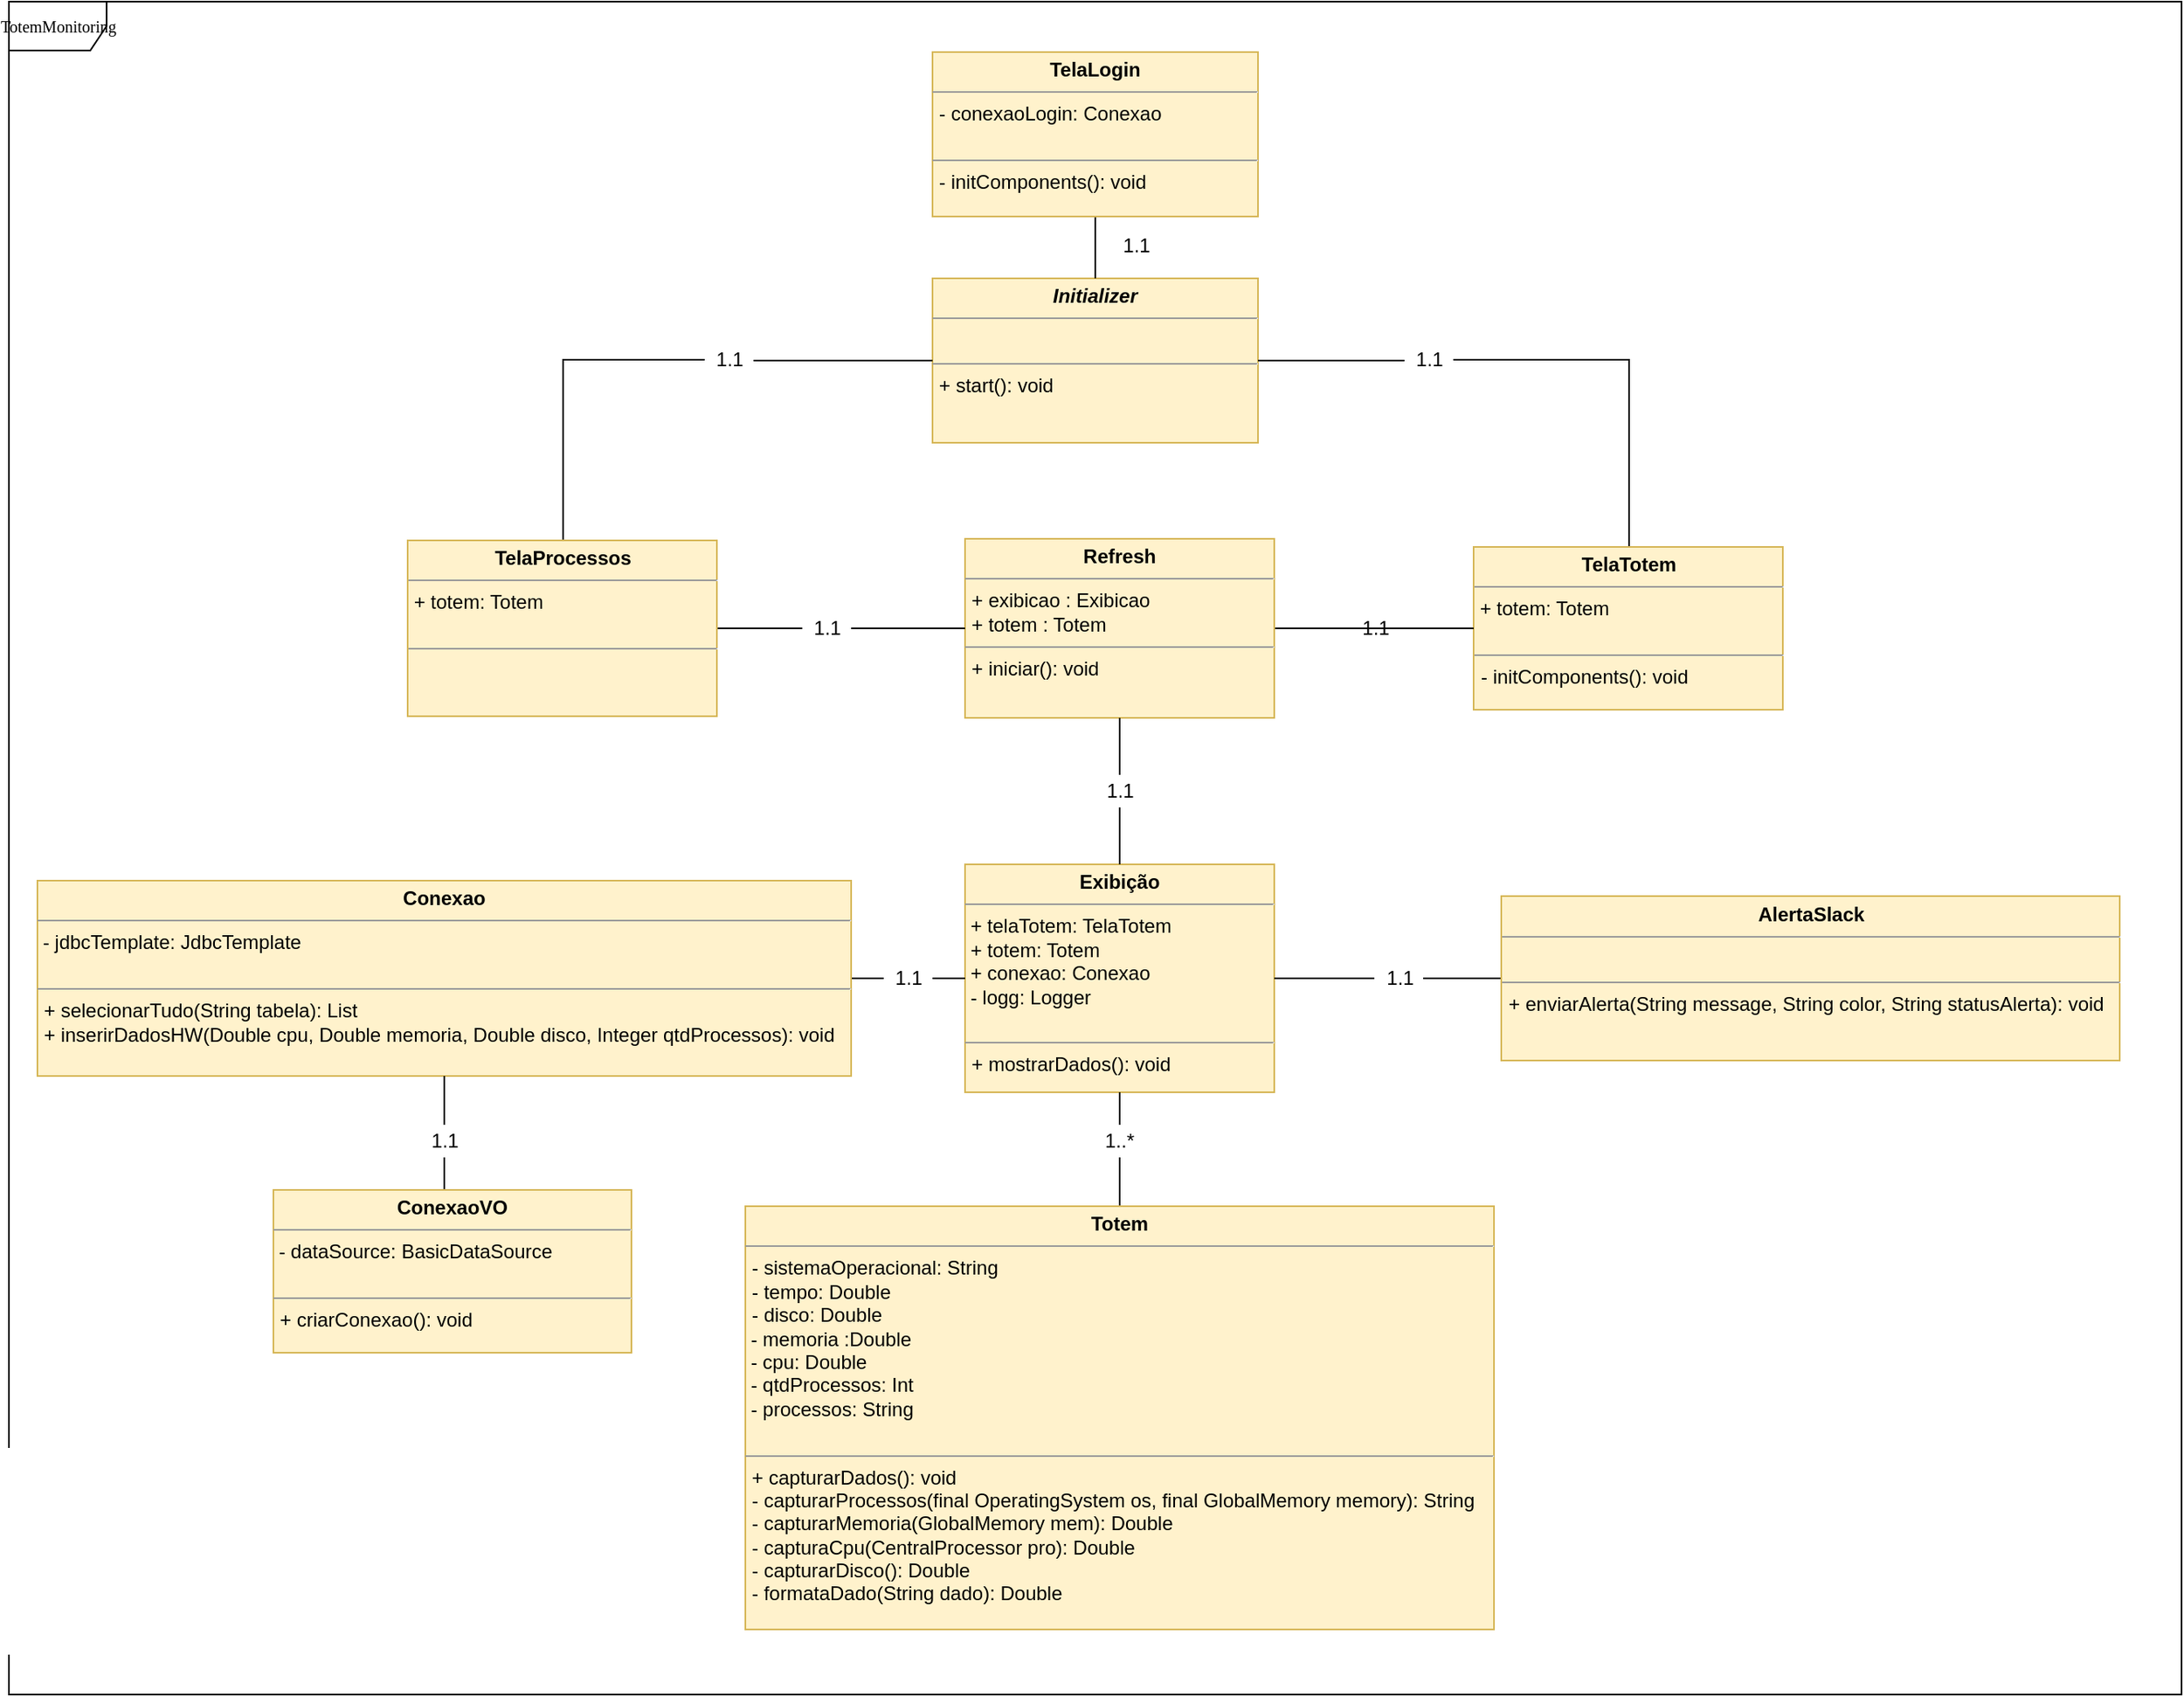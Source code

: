 <mxfile version="12.3.2" type="device" pages="1"><diagram name="Page-1" id="c4acf3e9-155e-7222-9cf6-157b1a14988f"><mxGraphModel dx="1869" dy="1689" grid="1" gridSize="10" guides="1" tooltips="1" connect="1" arrows="1" fold="1" page="1" pageScale="1" pageWidth="850" pageHeight="1100" background="#ffffff" math="0" shadow="0"><root><mxCell id="0"/><mxCell id="1" parent="0"/><mxCell id="17acba5748e5396b-1" value="TotemMonitoring" style="shape=umlFrame;whiteSpace=wrap;html=1;rounded=0;shadow=0;comic=0;labelBackgroundColor=none;strokeWidth=1;fontFamily=Verdana;fontSize=10;align=center;width=60;height=30;" parent="1" vertex="1"><mxGeometry x="-77.5" y="-80" width="1335" height="1040" as="geometry"/></mxCell><mxCell id="8h1KgTnDU4ybiR8Wh5WG-35" style="edgeStyle=orthogonalEdgeStyle;rounded=0;orthogonalLoop=1;jettySize=auto;html=1;entryX=0.5;entryY=0;entryDx=0;entryDy=0;endArrow=none;endFill=0;" edge="1" parent="1" source="8h1KgTnDU4ybiR8Wh5WG-51" target="5d2195bd80daf111-19"><mxGeometry relative="1" as="geometry"/></mxCell><mxCell id="8h1KgTnDU4ybiR8Wh5WG-43" style="edgeStyle=orthogonalEdgeStyle;rounded=0;orthogonalLoop=1;jettySize=auto;html=1;entryX=0;entryY=0.5;entryDx=0;entryDy=0;endArrow=none;endFill=0;" edge="1" parent="1" source="8h1KgTnDU4ybiR8Wh5WG-58" target="8h1KgTnDU4ybiR8Wh5WG-42"><mxGeometry relative="1" as="geometry"/></mxCell><mxCell id="8h1KgTnDU4ybiR8Wh5WG-44" style="edgeStyle=orthogonalEdgeStyle;rounded=0;orthogonalLoop=1;jettySize=auto;html=1;entryX=1;entryY=0.5;entryDx=0;entryDy=0;endArrow=none;endFill=0;" edge="1" parent="1" source="8h1KgTnDU4ybiR8Wh5WG-60" target="8h1KgTnDU4ybiR8Wh5WG-40"><mxGeometry relative="1" as="geometry"/></mxCell><mxCell id="5d2195bd80daf111-15" value="&lt;p style=&quot;margin: 0px ; margin-top: 4px ; text-align: center&quot;&gt;&lt;b&gt;Exibição&lt;/b&gt;&lt;/p&gt;&lt;hr size=&quot;1&quot;&gt;&lt;span style=&quot;white-space: normal&quot;&gt;&amp;nbsp;+ telaTotem: TelaTotem&lt;br&gt;&amp;nbsp;+ totem: Totem&lt;br&gt;&amp;nbsp;+ conexao: Conexao&lt;br&gt;&amp;nbsp;- logg: Logger&lt;br&gt;&lt;/span&gt;&lt;p style=&quot;margin: 0px ; margin-left: 4px&quot;&gt;&lt;br&gt;&lt;/p&gt;&lt;hr size=&quot;1&quot;&gt;&lt;p style=&quot;margin: 0px ; margin-left: 4px&quot;&gt;+ mostrarDados(): void&lt;/p&gt;" style="verticalAlign=top;align=left;overflow=fill;fontSize=12;fontFamily=Helvetica;html=1;rounded=0;shadow=0;comic=0;labelBackgroundColor=none;strokeWidth=1;fillColor=#fff2cc;strokeColor=#d6b656;" parent="1" vertex="1"><mxGeometry x="510" y="450" width="190" height="140" as="geometry"/></mxCell><mxCell id="8h1KgTnDU4ybiR8Wh5WG-10" style="edgeStyle=orthogonalEdgeStyle;rounded=0;orthogonalLoop=1;jettySize=auto;html=1;endArrow=none;endFill=0;" edge="1" parent="1" source="8h1KgTnDU4ybiR8Wh5WG-49" target="8-MUjTlmlI8hC00vOWtE-14"><mxGeometry relative="1" as="geometry"><Array as="points"><mxPoint x="918" y="140"/></Array></mxGeometry></mxCell><mxCell id="8h1KgTnDU4ybiR8Wh5WG-15" style="edgeStyle=orthogonalEdgeStyle;rounded=0;orthogonalLoop=1;jettySize=auto;html=1;endArrow=none;endFill=0;" edge="1" parent="1" source="8h1KgTnDU4ybiR8Wh5WG-47" target="8-MUjTlmlI8hC00vOWtE-19"><mxGeometry relative="1" as="geometry"><Array as="points"><mxPoint x="263" y="140"/></Array></mxGeometry></mxCell><mxCell id="5d2195bd80daf111-18" value="&lt;p style=&quot;margin: 0px ; margin-top: 4px ; text-align: center&quot;&gt;&lt;i&gt;&lt;b&gt;Initializer&lt;/b&gt;&lt;/i&gt;&lt;br&gt;&lt;/p&gt;&lt;hr size=&quot;1&quot;&gt;&lt;p style=&quot;margin: 0px ; margin-left: 4px&quot;&gt;&lt;br&gt;&lt;/p&gt;&lt;hr size=&quot;1&quot;&gt;&lt;p style=&quot;margin: 0px ; margin-left: 4px&quot;&gt;+ start(): void&lt;br&gt;&lt;br&gt;&lt;/p&gt;" style="verticalAlign=top;align=left;overflow=fill;fontSize=12;fontFamily=Helvetica;html=1;rounded=0;shadow=0;comic=0;labelBackgroundColor=none;strokeWidth=1;fillColor=#fff2cc;strokeColor=#d6b656;" parent="1" vertex="1"><mxGeometry x="490" y="90" width="200" height="101" as="geometry"/></mxCell><mxCell id="5d2195bd80daf111-19" value="&lt;p style=&quot;margin: 0px ; margin-top: 4px ; text-align: center&quot;&gt;&lt;b&gt;Totem&lt;/b&gt;&lt;/p&gt;&lt;hr size=&quot;1&quot;&gt;&lt;p style=&quot;margin: 0px ; margin-left: 4px&quot;&gt;- sistemaOperacional: String&lt;br&gt;- tempo: Double&lt;/p&gt;&lt;p style=&quot;margin: 0px ; margin-left: 4px&quot;&gt;- disco: Double&lt;br&gt;&lt;/p&gt;&lt;div&gt;&amp;nbsp;- memoria :Double&lt;br&gt;&lt;/div&gt;&lt;div&gt;&amp;nbsp;- cpu: Double&lt;br&gt;&lt;/div&gt;&lt;div&gt;&lt;div&gt;&amp;nbsp;- qtdProcessos: Int&lt;br&gt;&lt;/div&gt;&lt;div&gt;&lt;div&gt;&amp;nbsp;- processos: String&lt;/div&gt;&lt;/div&gt;&lt;/div&gt;&lt;div&gt;&lt;br&gt;&lt;/div&gt;&lt;hr size=&quot;1&quot;&gt;&lt;p style=&quot;margin: 0px ; margin-left: 4px&quot;&gt;+ capturarDados(): void&lt;/p&gt;&lt;p style=&quot;margin: 0px ; margin-left: 4px&quot;&gt;- capturarProcessos(final OperatingSystem os, final GlobalMemory memory): String&lt;/p&gt;&lt;p style=&quot;margin: 0px ; margin-left: 4px&quot;&gt;- capturarMemoria(GlobalMemory mem): Double&lt;/p&gt;&lt;p style=&quot;margin: 0px ; margin-left: 4px&quot;&gt;- capturaCpu(CentralProcessor pro): Double&lt;/p&gt;&lt;p style=&quot;margin: 0px ; margin-left: 4px&quot;&gt;- capturarDisco(): Double&lt;/p&gt;&lt;p style=&quot;margin: 0px ; margin-left: 4px&quot;&gt;- formataDado(String dado): Double&lt;/p&gt;&lt;p style=&quot;margin: 0px ; margin-left: 4px&quot;&gt;&lt;br&gt;&lt;/p&gt;&lt;p style=&quot;margin: 0px ; margin-left: 4px&quot;&gt;&lt;br&gt;&lt;br&gt;&lt;/p&gt;" style="verticalAlign=top;align=left;overflow=fill;fontSize=12;fontFamily=Helvetica;html=1;rounded=0;shadow=0;comic=0;labelBackgroundColor=none;strokeWidth=1;fillColor=#fff2cc;strokeColor=#d6b656;" parent="1" vertex="1"><mxGeometry x="375" y="660" width="460" height="260" as="geometry"/></mxCell><mxCell id="8-MUjTlmlI8hC00vOWtE-14" value="&lt;p style=&quot;margin: 0px ; margin-top: 4px ; text-align: center&quot;&gt;&lt;b&gt;TelaTotem&lt;/b&gt;&lt;/p&gt;&lt;hr size=&quot;1&quot;&gt;&lt;span style=&quot;white-space: normal&quot;&gt;&amp;nbsp;+ totem: Totem&lt;/span&gt;&lt;p style=&quot;margin: 0px ; margin-left: 4px&quot;&gt;&lt;br&gt;&lt;/p&gt;&lt;hr size=&quot;1&quot;&gt;&lt;p style=&quot;margin: 0px ; margin-left: 4px&quot;&gt;- initComponents(): void&lt;/p&gt;&lt;p style=&quot;margin: 0px ; margin-left: 4px&quot;&gt;&lt;br&gt;&lt;/p&gt;" style="verticalAlign=top;align=left;overflow=fill;fontSize=12;fontFamily=Helvetica;html=1;rounded=0;shadow=0;comic=0;labelBackgroundColor=none;strokeWidth=1;fillColor=#fff2cc;strokeColor=#d6b656;" parent="1" vertex="1"><mxGeometry x="822.5" y="255" width="190" height="100" as="geometry"/></mxCell><mxCell id="8h1KgTnDU4ybiR8Wh5WG-31" style="edgeStyle=orthogonalEdgeStyle;rounded=0;orthogonalLoop=1;jettySize=auto;html=1;endArrow=none;endFill=0;" edge="1" parent="1" source="8h1KgTnDU4ybiR8Wh5WG-53" target="8-MUjTlmlI8hC00vOWtE-19"><mxGeometry relative="1" as="geometry"/></mxCell><mxCell id="8h1KgTnDU4ybiR8Wh5WG-32" style="edgeStyle=orthogonalEdgeStyle;rounded=0;orthogonalLoop=1;jettySize=auto;html=1;entryX=0;entryY=0.5;entryDx=0;entryDy=0;endArrow=none;endFill=0;" edge="1" parent="1" source="8-MUjTlmlI8hC00vOWtE-16" target="8-MUjTlmlI8hC00vOWtE-14"><mxGeometry relative="1" as="geometry"/></mxCell><mxCell id="8h1KgTnDU4ybiR8Wh5WG-33" style="edgeStyle=orthogonalEdgeStyle;rounded=0;orthogonalLoop=1;jettySize=auto;html=1;endArrow=none;endFill=0;" edge="1" parent="1" source="8h1KgTnDU4ybiR8Wh5WG-56" target="5d2195bd80daf111-15"><mxGeometry relative="1" as="geometry"/></mxCell><mxCell id="8-MUjTlmlI8hC00vOWtE-16" value="&lt;p style=&quot;margin: 0px ; margin-top: 4px ; text-align: center&quot;&gt;&lt;b&gt;Refresh&lt;/b&gt;&lt;/p&gt;&lt;hr size=&quot;1&quot;&gt;&lt;p style=&quot;margin: 0px ; margin-left: 4px&quot;&gt;+ exibicao : Exibicao&lt;/p&gt;&lt;p style=&quot;margin: 0px ; margin-left: 4px&quot;&gt;+ totem : Totem&lt;/p&gt;&lt;hr size=&quot;1&quot;&gt;&lt;p style=&quot;margin: 0px ; margin-left: 4px&quot;&gt;+ iniciar(): void&lt;/p&gt;&lt;p style=&quot;margin: 0px ; margin-left: 4px&quot;&gt;&lt;br&gt;&lt;/p&gt;" style="verticalAlign=top;align=left;overflow=fill;fontSize=12;fontFamily=Helvetica;html=1;rounded=0;shadow=0;comic=0;labelBackgroundColor=none;strokeWidth=1;fillColor=#fff2cc;strokeColor=#d6b656;" parent="1" vertex="1"><mxGeometry x="510" y="250" width="190" height="110" as="geometry"/></mxCell><mxCell id="8-MUjTlmlI8hC00vOWtE-19" value="&lt;p style=&quot;margin: 0px ; margin-top: 4px ; text-align: center&quot;&gt;&lt;b&gt;TelaProcessos&lt;/b&gt;&lt;/p&gt;&lt;hr size=&quot;1&quot;&gt;&lt;span style=&quot;white-space: normal&quot;&gt;&amp;nbsp;+ totem: Totem&lt;br&gt;&lt;/span&gt;&lt;p style=&quot;margin: 0px ; margin-left: 4px&quot;&gt;&lt;br&gt;&lt;/p&gt;&lt;hr size=&quot;1&quot;&gt;&lt;p style=&quot;margin: 0px ; margin-left: 4px&quot;&gt;&lt;br&gt;&lt;/p&gt;" style="verticalAlign=top;align=left;overflow=fill;fontSize=12;fontFamily=Helvetica;html=1;rounded=0;shadow=0;comic=0;labelBackgroundColor=none;strokeWidth=1;fillColor=#fff2cc;strokeColor=#d6b656;" parent="1" vertex="1"><mxGeometry x="167.5" y="251" width="190" height="108" as="geometry"/></mxCell><mxCell id="8h1KgTnDU4ybiR8Wh5WG-8" style="edgeStyle=orthogonalEdgeStyle;rounded=0;orthogonalLoop=1;jettySize=auto;html=1;endArrow=none;endFill=0;" edge="1" parent="1" source="jBDV8R20NykrOHlvGsZO-5" target="5d2195bd80daf111-18"><mxGeometry relative="1" as="geometry"/></mxCell><mxCell id="jBDV8R20NykrOHlvGsZO-5" value="&lt;p style=&quot;margin: 0px ; margin-top: 4px ; text-align: center&quot;&gt;&lt;b&gt;TelaLogin&lt;/b&gt;&lt;/p&gt;&lt;hr size=&quot;1&quot;&gt;&lt;p style=&quot;margin: 0px ; margin-left: 4px&quot;&gt;- conexaoLogin: Conexao&lt;/p&gt;&lt;p style=&quot;margin: 0px ; margin-left: 4px&quot;&gt;&lt;br&gt;&lt;/p&gt;&lt;hr size=&quot;1&quot;&gt;&lt;p style=&quot;margin: 0px ; margin-left: 4px&quot;&gt;- initComponents(): void&lt;/p&gt;" style="verticalAlign=top;align=left;overflow=fill;fontSize=12;fontFamily=Helvetica;html=1;rounded=0;shadow=0;comic=0;labelBackgroundColor=none;strokeWidth=1;fillColor=#fff2cc;strokeColor=#d6b656;" parent="1" vertex="1"><mxGeometry x="490" y="-49" width="200" height="101" as="geometry"/></mxCell><mxCell id="8h1KgTnDU4ybiR8Wh5WG-45" style="edgeStyle=orthogonalEdgeStyle;rounded=0;orthogonalLoop=1;jettySize=auto;html=1;entryX=0.5;entryY=0;entryDx=0;entryDy=0;endArrow=none;endFill=0;" edge="1" parent="1" source="8h1KgTnDU4ybiR8Wh5WG-63" target="8h1KgTnDU4ybiR8Wh5WG-41"><mxGeometry relative="1" as="geometry"/></mxCell><mxCell id="8h1KgTnDU4ybiR8Wh5WG-40" value="&lt;p style=&quot;margin: 0px ; margin-top: 4px ; text-align: center&quot;&gt;&lt;b&gt;Conexao&lt;/b&gt;&lt;/p&gt;&lt;hr size=&quot;1&quot;&gt;&lt;span style=&quot;white-space: normal&quot;&gt;&amp;nbsp;- jdbcTemplate: JdbcTemplate&lt;br&gt;&lt;br&gt;&lt;/span&gt;&lt;hr size=&quot;1&quot;&gt;&lt;p style=&quot;margin: 0px ; margin-left: 4px&quot;&gt;+ selecionarTudo(String tabela): List&lt;/p&gt;&lt;p style=&quot;margin: 0px ; margin-left: 4px&quot;&gt;+ inserirDadosHW(Double cpu, Double memoria, Double disco, Integer qtdProcessos): void&lt;/p&gt;&lt;p style=&quot;margin: 0px ; margin-left: 4px&quot;&gt;&lt;br&gt;&lt;/p&gt;" style="verticalAlign=top;align=left;overflow=fill;fontSize=12;fontFamily=Helvetica;html=1;rounded=0;shadow=0;comic=0;labelBackgroundColor=none;strokeWidth=1;fillColor=#fff2cc;strokeColor=#d6b656;" vertex="1" parent="1"><mxGeometry x="-60" y="460" width="500" height="120" as="geometry"/></mxCell><mxCell id="8h1KgTnDU4ybiR8Wh5WG-41" value="&lt;p style=&quot;margin: 0px ; margin-top: 4px ; text-align: center&quot;&gt;&lt;b&gt;ConexaoVO&lt;/b&gt;&lt;/p&gt;&lt;hr size=&quot;1&quot;&gt;&lt;span style=&quot;white-space: normal&quot;&gt;&amp;nbsp;- dataSource: BasicDataSource&lt;br&gt;&lt;br&gt;&lt;/span&gt;&lt;hr size=&quot;1&quot;&gt;&lt;p style=&quot;margin: 0px ; margin-left: 4px&quot;&gt;+ criarConexao(): void&lt;/p&gt;" style="verticalAlign=top;align=left;overflow=fill;fontSize=12;fontFamily=Helvetica;html=1;rounded=0;shadow=0;comic=0;labelBackgroundColor=none;strokeWidth=1;fillColor=#fff2cc;strokeColor=#d6b656;" vertex="1" parent="1"><mxGeometry x="85" y="650" width="220" height="100" as="geometry"/></mxCell><mxCell id="8h1KgTnDU4ybiR8Wh5WG-42" value="&lt;p style=&quot;margin: 0px ; margin-top: 4px ; text-align: center&quot;&gt;&lt;b&gt;AlertaSlack&lt;/b&gt;&lt;/p&gt;&lt;hr size=&quot;1&quot;&gt;&lt;span style=&quot;white-space: normal&quot;&gt;&lt;br&gt;&lt;/span&gt;&lt;hr size=&quot;1&quot;&gt;&lt;p style=&quot;margin: 0px ; margin-left: 4px&quot;&gt;+ enviarAlerta(String message, String color, String statusAlerta): void&lt;/p&gt;" style="verticalAlign=top;align=left;overflow=fill;fontSize=12;fontFamily=Helvetica;html=1;rounded=0;shadow=0;comic=0;labelBackgroundColor=none;strokeWidth=1;fillColor=#fff2cc;strokeColor=#d6b656;" vertex="1" parent="1"><mxGeometry x="839.5" y="469.5" width="380" height="101" as="geometry"/></mxCell><mxCell id="8h1KgTnDU4ybiR8Wh5WG-46" value="1.1" style="text;html=1;align=center;verticalAlign=middle;resizable=0;points=[];;autosize=1;" vertex="1" parent="1"><mxGeometry x="600" y="60" width="30" height="20" as="geometry"/></mxCell><mxCell id="8h1KgTnDU4ybiR8Wh5WG-47" value="1.1" style="text;html=1;align=center;verticalAlign=middle;resizable=0;points=[];;autosize=1;" vertex="1" parent="1"><mxGeometry x="350" y="130" width="30" height="20" as="geometry"/></mxCell><mxCell id="8h1KgTnDU4ybiR8Wh5WG-48" style="edgeStyle=orthogonalEdgeStyle;rounded=0;orthogonalLoop=1;jettySize=auto;html=1;endArrow=none;endFill=0;" edge="1" parent="1" source="5d2195bd80daf111-18" target="8h1KgTnDU4ybiR8Wh5WG-47"><mxGeometry relative="1" as="geometry"><mxPoint x="490" y="141" as="sourcePoint"/><mxPoint x="263" y="251" as="targetPoint"/><Array as="points"><mxPoint x="435" y="141"/><mxPoint x="435" y="140"/></Array></mxGeometry></mxCell><mxCell id="8h1KgTnDU4ybiR8Wh5WG-49" value="1.1" style="text;html=1;align=center;verticalAlign=middle;resizable=0;points=[];;autosize=1;" vertex="1" parent="1"><mxGeometry x="780" y="130" width="30" height="20" as="geometry"/></mxCell><mxCell id="8h1KgTnDU4ybiR8Wh5WG-50" style="edgeStyle=orthogonalEdgeStyle;rounded=0;orthogonalLoop=1;jettySize=auto;html=1;endArrow=none;endFill=0;" edge="1" parent="1" source="5d2195bd80daf111-18" target="8h1KgTnDU4ybiR8Wh5WG-49"><mxGeometry relative="1" as="geometry"><mxPoint x="690" y="141" as="sourcePoint"/><mxPoint x="918" y="255" as="targetPoint"/><Array as="points"><mxPoint x="785" y="141"/></Array></mxGeometry></mxCell><mxCell id="8h1KgTnDU4ybiR8Wh5WG-51" value="1..*" style="text;html=1;strokeColor=none;fillColor=none;align=center;verticalAlign=middle;whiteSpace=wrap;rounded=0;shadow=0;comic=0;" vertex="1" parent="1"><mxGeometry x="585" y="610" width="40" height="20" as="geometry"/></mxCell><mxCell id="8h1KgTnDU4ybiR8Wh5WG-52" style="edgeStyle=orthogonalEdgeStyle;rounded=0;orthogonalLoop=1;jettySize=auto;html=1;entryX=0.5;entryY=0;entryDx=0;entryDy=0;endArrow=none;endFill=0;" edge="1" parent="1" source="5d2195bd80daf111-15" target="8h1KgTnDU4ybiR8Wh5WG-51"><mxGeometry relative="1" as="geometry"><mxPoint x="605" y="590" as="sourcePoint"/><mxPoint x="605" y="660" as="targetPoint"/></mxGeometry></mxCell><mxCell id="8h1KgTnDU4ybiR8Wh5WG-53" value="1.1" style="text;html=1;align=center;verticalAlign=middle;resizable=0;points=[];;autosize=1;" vertex="1" parent="1"><mxGeometry x="410" y="295" width="30" height="20" as="geometry"/></mxCell><mxCell id="8h1KgTnDU4ybiR8Wh5WG-54" style="edgeStyle=orthogonalEdgeStyle;rounded=0;orthogonalLoop=1;jettySize=auto;html=1;endArrow=none;endFill=0;" edge="1" parent="1" source="8-MUjTlmlI8hC00vOWtE-16" target="8h1KgTnDU4ybiR8Wh5WG-53"><mxGeometry relative="1" as="geometry"><mxPoint x="510" y="305" as="sourcePoint"/><mxPoint x="357.5" y="305" as="targetPoint"/></mxGeometry></mxCell><mxCell id="8h1KgTnDU4ybiR8Wh5WG-55" value="1.1" style="text;html=1;align=center;verticalAlign=middle;resizable=0;points=[];;autosize=1;" vertex="1" parent="1"><mxGeometry x="746.5" y="295" width="30" height="20" as="geometry"/></mxCell><mxCell id="8h1KgTnDU4ybiR8Wh5WG-56" value="1.1" style="text;html=1;align=center;verticalAlign=middle;resizable=0;points=[];;autosize=1;" vertex="1" parent="1"><mxGeometry x="590" y="395" width="30" height="20" as="geometry"/></mxCell><mxCell id="8h1KgTnDU4ybiR8Wh5WG-57" style="edgeStyle=orthogonalEdgeStyle;rounded=0;orthogonalLoop=1;jettySize=auto;html=1;endArrow=none;endFill=0;" edge="1" parent="1" source="8-MUjTlmlI8hC00vOWtE-16" target="8h1KgTnDU4ybiR8Wh5WG-56"><mxGeometry relative="1" as="geometry"><mxPoint x="605" y="360" as="sourcePoint"/><mxPoint x="605" y="450" as="targetPoint"/></mxGeometry></mxCell><mxCell id="8h1KgTnDU4ybiR8Wh5WG-58" value="1.1" style="text;html=1;align=center;verticalAlign=middle;resizable=0;points=[];;autosize=1;" vertex="1" parent="1"><mxGeometry x="761.5" y="510" width="30" height="20" as="geometry"/></mxCell><mxCell id="8h1KgTnDU4ybiR8Wh5WG-59" style="edgeStyle=orthogonalEdgeStyle;rounded=0;orthogonalLoop=1;jettySize=auto;html=1;entryX=0;entryY=0.5;entryDx=0;entryDy=0;endArrow=none;endFill=0;" edge="1" parent="1" source="5d2195bd80daf111-15" target="8h1KgTnDU4ybiR8Wh5WG-58"><mxGeometry relative="1" as="geometry"><mxPoint x="700" y="520" as="sourcePoint"/><mxPoint x="840" y="520" as="targetPoint"/></mxGeometry></mxCell><mxCell id="8h1KgTnDU4ybiR8Wh5WG-60" value="1.1" style="text;html=1;align=center;verticalAlign=middle;resizable=0;points=[];;autosize=1;" vertex="1" parent="1"><mxGeometry x="460" y="510" width="30" height="20" as="geometry"/></mxCell><mxCell id="8h1KgTnDU4ybiR8Wh5WG-61" style="edgeStyle=orthogonalEdgeStyle;rounded=0;orthogonalLoop=1;jettySize=auto;html=1;entryX=1;entryY=0.5;entryDx=0;entryDy=0;endArrow=none;endFill=0;" edge="1" parent="1" source="5d2195bd80daf111-15" target="8h1KgTnDU4ybiR8Wh5WG-60"><mxGeometry relative="1" as="geometry"><mxPoint x="510" y="520" as="sourcePoint"/><mxPoint x="440" y="520" as="targetPoint"/></mxGeometry></mxCell><mxCell id="8h1KgTnDU4ybiR8Wh5WG-63" value="1.1" style="text;html=1;align=center;verticalAlign=middle;resizable=0;points=[];;autosize=1;" vertex="1" parent="1"><mxGeometry x="175" y="610" width="30" height="20" as="geometry"/></mxCell><mxCell id="8h1KgTnDU4ybiR8Wh5WG-64" style="edgeStyle=orthogonalEdgeStyle;rounded=0;orthogonalLoop=1;jettySize=auto;html=1;entryX=0.5;entryY=0;entryDx=0;entryDy=0;endArrow=none;endFill=0;" edge="1" parent="1" source="8h1KgTnDU4ybiR8Wh5WG-40" target="8h1KgTnDU4ybiR8Wh5WG-63"><mxGeometry relative="1" as="geometry"><mxPoint x="190" y="580" as="sourcePoint"/><mxPoint x="190" y="649" as="targetPoint"/></mxGeometry></mxCell></root></mxGraphModel></diagram></mxfile>